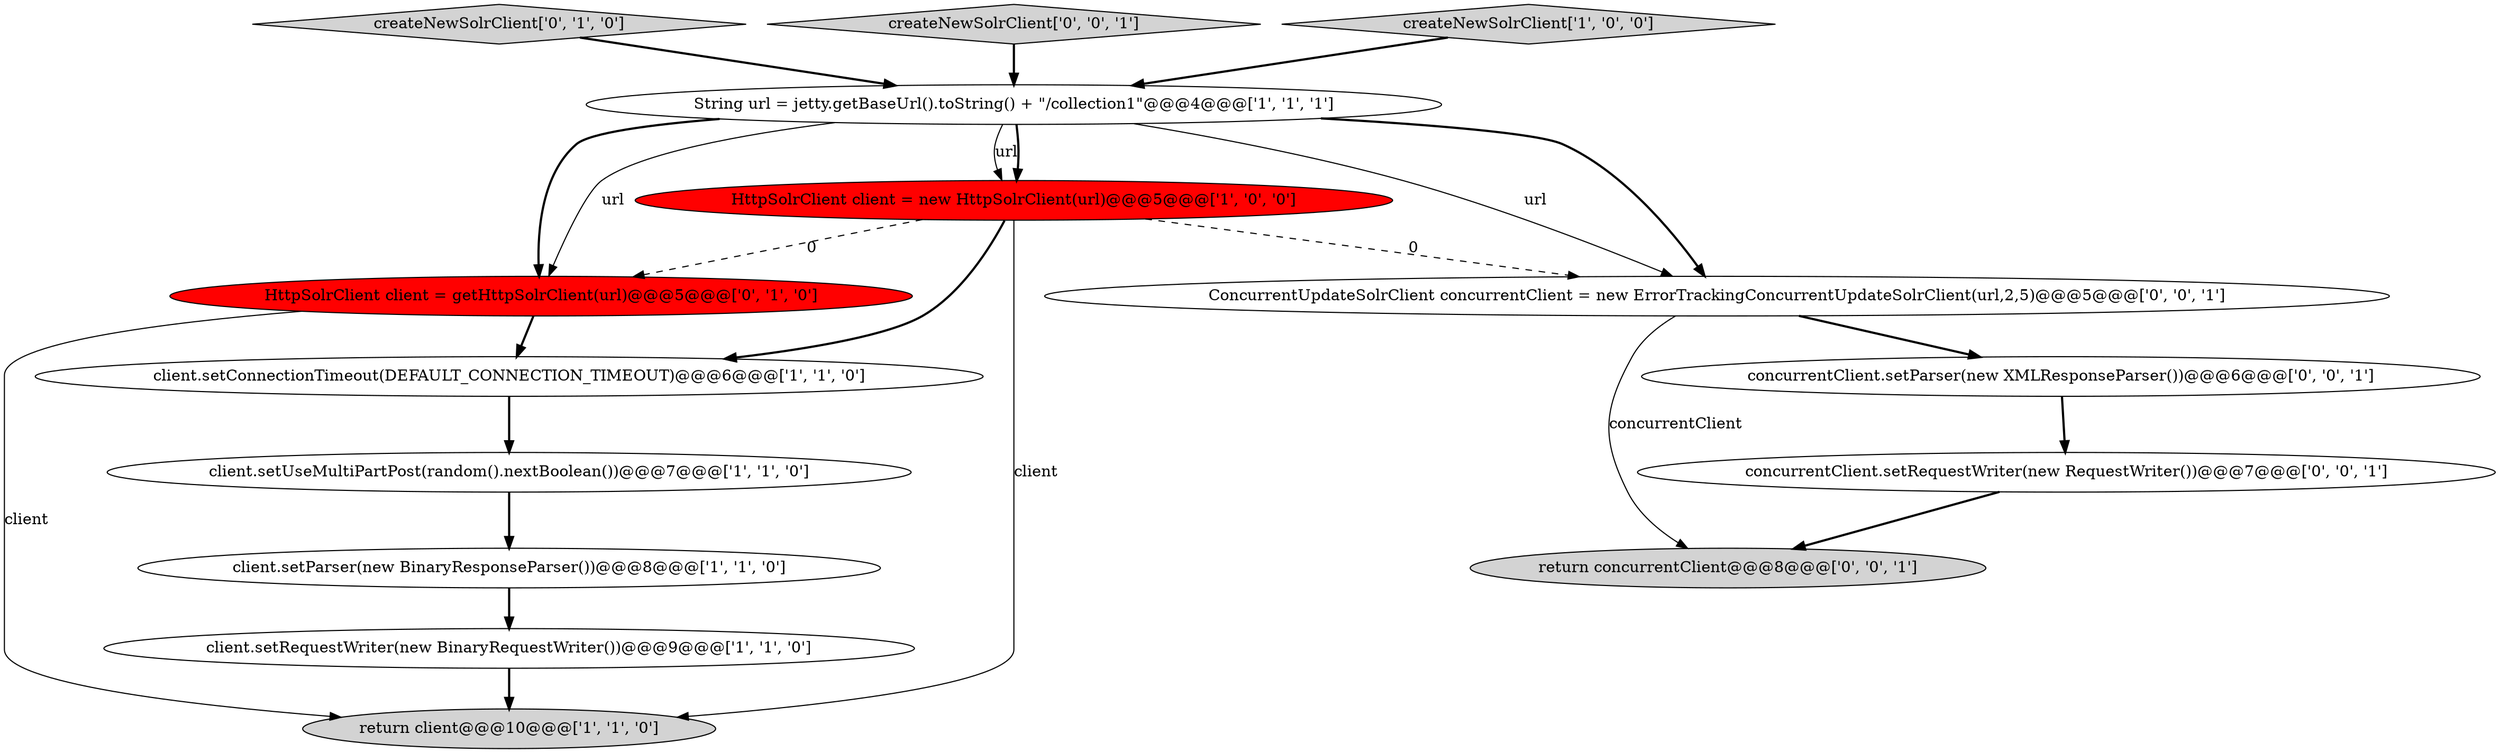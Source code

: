 digraph {
7 [style = filled, label = "return client@@@10@@@['1', '1', '0']", fillcolor = lightgray, shape = ellipse image = "AAA0AAABBB1BBB"];
10 [style = filled, label = "concurrentClient.setRequestWriter(new RequestWriter())@@@7@@@['0', '0', '1']", fillcolor = white, shape = ellipse image = "AAA0AAABBB3BBB"];
1 [style = filled, label = "HttpSolrClient client = new HttpSolrClient(url)@@@5@@@['1', '0', '0']", fillcolor = red, shape = ellipse image = "AAA1AAABBB1BBB"];
9 [style = filled, label = "createNewSolrClient['0', '1', '0']", fillcolor = lightgray, shape = diamond image = "AAA0AAABBB2BBB"];
13 [style = filled, label = "concurrentClient.setParser(new XMLResponseParser())@@@6@@@['0', '0', '1']", fillcolor = white, shape = ellipse image = "AAA0AAABBB3BBB"];
12 [style = filled, label = "createNewSolrClient['0', '0', '1']", fillcolor = lightgray, shape = diamond image = "AAA0AAABBB3BBB"];
0 [style = filled, label = "client.setRequestWriter(new BinaryRequestWriter())@@@9@@@['1', '1', '0']", fillcolor = white, shape = ellipse image = "AAA0AAABBB1BBB"];
5 [style = filled, label = "client.setUseMultiPartPost(random().nextBoolean())@@@7@@@['1', '1', '0']", fillcolor = white, shape = ellipse image = "AAA0AAABBB1BBB"];
6 [style = filled, label = "client.setParser(new BinaryResponseParser())@@@8@@@['1', '1', '0']", fillcolor = white, shape = ellipse image = "AAA0AAABBB1BBB"];
2 [style = filled, label = "client.setConnectionTimeout(DEFAULT_CONNECTION_TIMEOUT)@@@6@@@['1', '1', '0']", fillcolor = white, shape = ellipse image = "AAA0AAABBB1BBB"];
14 [style = filled, label = "ConcurrentUpdateSolrClient concurrentClient = new ErrorTrackingConcurrentUpdateSolrClient(url,2,5)@@@5@@@['0', '0', '1']", fillcolor = white, shape = ellipse image = "AAA0AAABBB3BBB"];
11 [style = filled, label = "return concurrentClient@@@8@@@['0', '0', '1']", fillcolor = lightgray, shape = ellipse image = "AAA0AAABBB3BBB"];
3 [style = filled, label = "createNewSolrClient['1', '0', '0']", fillcolor = lightgray, shape = diamond image = "AAA0AAABBB1BBB"];
4 [style = filled, label = "String url = jetty.getBaseUrl().toString() + \"/collection1\"@@@4@@@['1', '1', '1']", fillcolor = white, shape = ellipse image = "AAA0AAABBB1BBB"];
8 [style = filled, label = "HttpSolrClient client = getHttpSolrClient(url)@@@5@@@['0', '1', '0']", fillcolor = red, shape = ellipse image = "AAA1AAABBB2BBB"];
13->10 [style = bold, label=""];
4->14 [style = bold, label=""];
14->11 [style = solid, label="concurrentClient"];
1->14 [style = dashed, label="0"];
9->4 [style = bold, label=""];
8->7 [style = solid, label="client"];
6->0 [style = bold, label=""];
3->4 [style = bold, label=""];
0->7 [style = bold, label=""];
4->1 [style = solid, label="url"];
5->6 [style = bold, label=""];
8->2 [style = bold, label=""];
12->4 [style = bold, label=""];
4->8 [style = bold, label=""];
1->8 [style = dashed, label="0"];
4->14 [style = solid, label="url"];
4->1 [style = bold, label=""];
1->2 [style = bold, label=""];
14->13 [style = bold, label=""];
1->7 [style = solid, label="client"];
2->5 [style = bold, label=""];
10->11 [style = bold, label=""];
4->8 [style = solid, label="url"];
}
